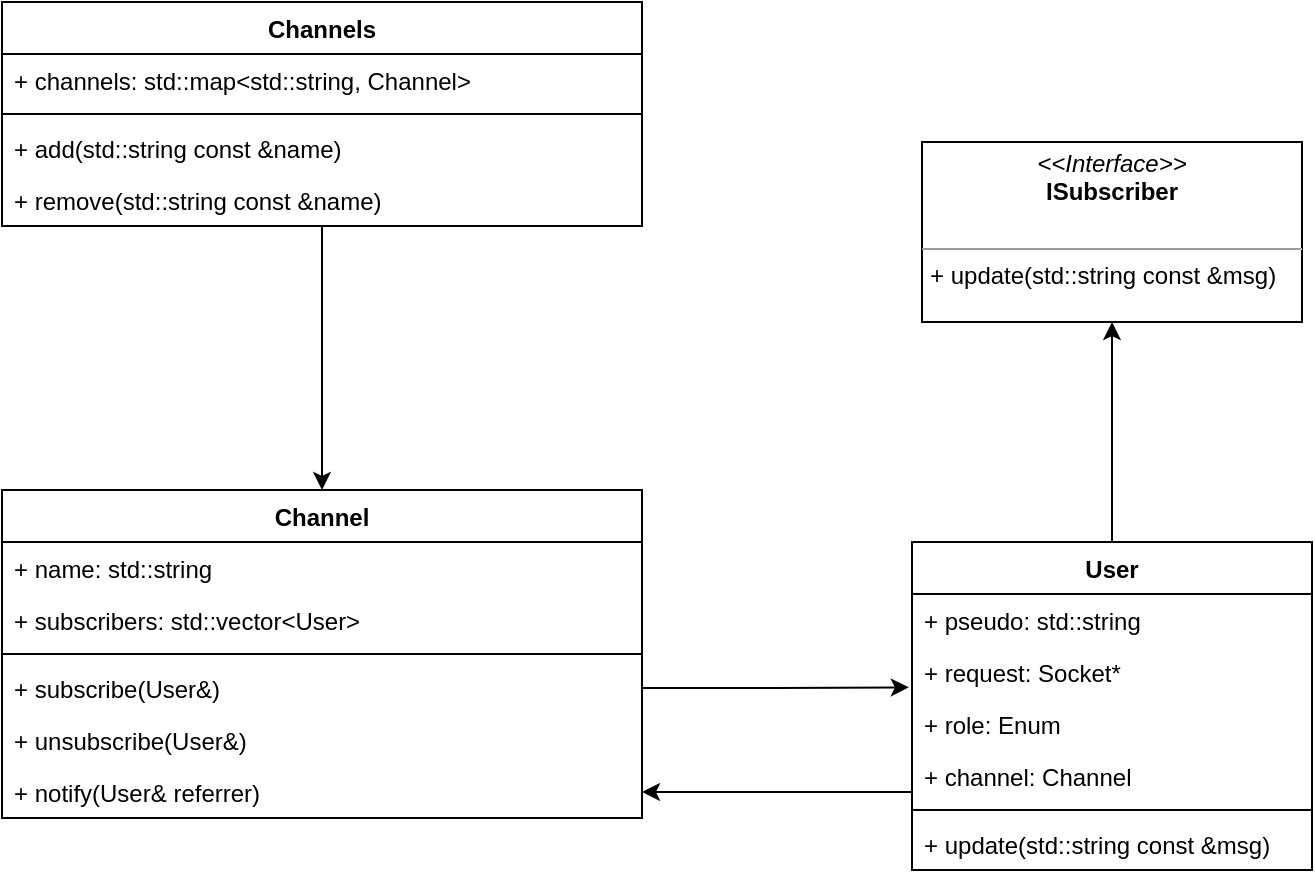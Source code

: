<mxfile version="17.4.0" type="device"><diagram id="C5RBs43oDa-KdzZeNtuy" name="Page-1"><mxGraphModel dx="1231" dy="593" grid="1" gridSize="10" guides="1" tooltips="1" connect="1" arrows="1" fold="1" page="1" pageScale="1" pageWidth="827" pageHeight="1169" math="0" shadow="0"><root><mxCell id="WIyWlLk6GJQsqaUBKTNV-0"/><mxCell id="WIyWlLk6GJQsqaUBKTNV-1" parent="WIyWlLk6GJQsqaUBKTNV-0"/><mxCell id="PDs3yIb6SUpv_xaHeXGB-0" value="Channel" style="swimlane;fontStyle=1;align=center;verticalAlign=top;childLayout=stackLayout;horizontal=1;startSize=26;horizontalStack=0;resizeParent=1;resizeParentMax=0;resizeLast=0;collapsible=1;marginBottom=0;" vertex="1" parent="WIyWlLk6GJQsqaUBKTNV-1"><mxGeometry x="50" y="314" width="320" height="164" as="geometry"/></mxCell><mxCell id="PDs3yIb6SUpv_xaHeXGB-21" value="+ name: std::string" style="text;strokeColor=none;fillColor=none;align=left;verticalAlign=top;spacingLeft=4;spacingRight=4;overflow=hidden;rotatable=0;points=[[0,0.5],[1,0.5]];portConstraint=eastwest;" vertex="1" parent="PDs3yIb6SUpv_xaHeXGB-0"><mxGeometry y="26" width="320" height="26" as="geometry"/></mxCell><mxCell id="PDs3yIb6SUpv_xaHeXGB-1" value="+ subscribers: std::vector&lt;User&gt;" style="text;strokeColor=none;fillColor=none;align=left;verticalAlign=top;spacingLeft=4;spacingRight=4;overflow=hidden;rotatable=0;points=[[0,0.5],[1,0.5]];portConstraint=eastwest;" vertex="1" parent="PDs3yIb6SUpv_xaHeXGB-0"><mxGeometry y="52" width="320" height="26" as="geometry"/></mxCell><mxCell id="PDs3yIb6SUpv_xaHeXGB-2" value="" style="line;strokeWidth=1;fillColor=none;align=left;verticalAlign=middle;spacingTop=-1;spacingLeft=3;spacingRight=3;rotatable=0;labelPosition=right;points=[];portConstraint=eastwest;" vertex="1" parent="PDs3yIb6SUpv_xaHeXGB-0"><mxGeometry y="78" width="320" height="8" as="geometry"/></mxCell><mxCell id="PDs3yIb6SUpv_xaHeXGB-3" value="+ subscribe(User&amp;)" style="text;strokeColor=none;fillColor=none;align=left;verticalAlign=top;spacingLeft=4;spacingRight=4;overflow=hidden;rotatable=0;points=[[0,0.5],[1,0.5]];portConstraint=eastwest;" vertex="1" parent="PDs3yIb6SUpv_xaHeXGB-0"><mxGeometry y="86" width="320" height="26" as="geometry"/></mxCell><mxCell id="PDs3yIb6SUpv_xaHeXGB-15" value="+ unsubscribe(User&amp;)" style="text;strokeColor=none;fillColor=none;align=left;verticalAlign=top;spacingLeft=4;spacingRight=4;overflow=hidden;rotatable=0;points=[[0,0.5],[1,0.5]];portConstraint=eastwest;" vertex="1" parent="PDs3yIb6SUpv_xaHeXGB-0"><mxGeometry y="112" width="320" height="26" as="geometry"/></mxCell><mxCell id="PDs3yIb6SUpv_xaHeXGB-16" value="+ notify(User&amp; referrer)" style="text;strokeColor=none;fillColor=none;align=left;verticalAlign=top;spacingLeft=4;spacingRight=4;overflow=hidden;rotatable=0;points=[[0,0.5],[1,0.5]];portConstraint=eastwest;" vertex="1" parent="PDs3yIb6SUpv_xaHeXGB-0"><mxGeometry y="138" width="320" height="26" as="geometry"/></mxCell><mxCell id="PDs3yIb6SUpv_xaHeXGB-27" style="edgeStyle=orthogonalEdgeStyle;rounded=0;orthogonalLoop=1;jettySize=auto;html=1;entryX=0.5;entryY=1;entryDx=0;entryDy=0;" edge="1" parent="WIyWlLk6GJQsqaUBKTNV-1" source="PDs3yIb6SUpv_xaHeXGB-22" target="PDs3yIb6SUpv_xaHeXGB-38"><mxGeometry relative="1" as="geometry"><mxPoint x="605" y="170" as="targetPoint"/></mxGeometry></mxCell><mxCell id="PDs3yIb6SUpv_xaHeXGB-22" value="User" style="swimlane;fontStyle=1;align=center;verticalAlign=top;childLayout=stackLayout;horizontal=1;startSize=26;horizontalStack=0;resizeParent=1;resizeParentMax=0;resizeLast=0;collapsible=1;marginBottom=0;" vertex="1" parent="WIyWlLk6GJQsqaUBKTNV-1"><mxGeometry x="505" y="340" width="200" height="164" as="geometry"/></mxCell><mxCell id="PDs3yIb6SUpv_xaHeXGB-23" value="+ pseudo: std::string" style="text;strokeColor=none;fillColor=none;align=left;verticalAlign=top;spacingLeft=4;spacingRight=4;overflow=hidden;rotatable=0;points=[[0,0.5],[1,0.5]];portConstraint=eastwest;" vertex="1" parent="PDs3yIb6SUpv_xaHeXGB-22"><mxGeometry y="26" width="200" height="26" as="geometry"/></mxCell><mxCell id="PDs3yIb6SUpv_xaHeXGB-26" value="+ request: Socket*" style="text;strokeColor=none;fillColor=none;align=left;verticalAlign=top;spacingLeft=4;spacingRight=4;overflow=hidden;rotatable=0;points=[[0,0.5],[1,0.5]];portConstraint=eastwest;" vertex="1" parent="PDs3yIb6SUpv_xaHeXGB-22"><mxGeometry y="52" width="200" height="26" as="geometry"/></mxCell><mxCell id="PDs3yIb6SUpv_xaHeXGB-37" value="+ role: Enum" style="text;strokeColor=none;fillColor=none;align=left;verticalAlign=top;spacingLeft=4;spacingRight=4;overflow=hidden;rotatable=0;points=[[0,0.5],[1,0.5]];portConstraint=eastwest;" vertex="1" parent="PDs3yIb6SUpv_xaHeXGB-22"><mxGeometry y="78" width="200" height="26" as="geometry"/></mxCell><mxCell id="PDs3yIb6SUpv_xaHeXGB-43" value="+ channel: Channel" style="text;strokeColor=none;fillColor=none;align=left;verticalAlign=top;spacingLeft=4;spacingRight=4;overflow=hidden;rotatable=0;points=[[0,0.5],[1,0.5]];portConstraint=eastwest;" vertex="1" parent="PDs3yIb6SUpv_xaHeXGB-22"><mxGeometry y="104" width="200" height="26" as="geometry"/></mxCell><mxCell id="PDs3yIb6SUpv_xaHeXGB-24" value="" style="line;strokeWidth=1;fillColor=none;align=left;verticalAlign=middle;spacingTop=-1;spacingLeft=3;spacingRight=3;rotatable=0;labelPosition=right;points=[];portConstraint=eastwest;" vertex="1" parent="PDs3yIb6SUpv_xaHeXGB-22"><mxGeometry y="130" width="200" height="8" as="geometry"/></mxCell><mxCell id="PDs3yIb6SUpv_xaHeXGB-25" value="+ update(std::string const &amp;msg)" style="text;strokeColor=none;fillColor=none;align=left;verticalAlign=top;spacingLeft=4;spacingRight=4;overflow=hidden;rotatable=0;points=[[0,0.5],[1,0.5]];portConstraint=eastwest;" vertex="1" parent="PDs3yIb6SUpv_xaHeXGB-22"><mxGeometry y="138" width="200" height="26" as="geometry"/></mxCell><mxCell id="PDs3yIb6SUpv_xaHeXGB-29" style="edgeStyle=orthogonalEdgeStyle;rounded=0;orthogonalLoop=1;jettySize=auto;html=1;entryX=-0.008;entryY=0.795;entryDx=0;entryDy=0;entryPerimeter=0;" edge="1" parent="WIyWlLk6GJQsqaUBKTNV-1" source="PDs3yIb6SUpv_xaHeXGB-3" target="PDs3yIb6SUpv_xaHeXGB-26"><mxGeometry relative="1" as="geometry"/></mxCell><mxCell id="PDs3yIb6SUpv_xaHeXGB-42" style="edgeStyle=orthogonalEdgeStyle;rounded=0;orthogonalLoop=1;jettySize=auto;html=1;entryX=0.5;entryY=0;entryDx=0;entryDy=0;" edge="1" parent="WIyWlLk6GJQsqaUBKTNV-1" source="PDs3yIb6SUpv_xaHeXGB-30" target="PDs3yIb6SUpv_xaHeXGB-0"><mxGeometry relative="1" as="geometry"/></mxCell><mxCell id="PDs3yIb6SUpv_xaHeXGB-30" value="Channels" style="swimlane;fontStyle=1;align=center;verticalAlign=top;childLayout=stackLayout;horizontal=1;startSize=26;horizontalStack=0;resizeParent=1;resizeParentMax=0;resizeLast=0;collapsible=1;marginBottom=0;" vertex="1" parent="WIyWlLk6GJQsqaUBKTNV-1"><mxGeometry x="50" y="70" width="320" height="112" as="geometry"/></mxCell><mxCell id="PDs3yIb6SUpv_xaHeXGB-32" value="+ channels: std::map&lt;std::string, Channel&gt;" style="text;strokeColor=none;fillColor=none;align=left;verticalAlign=top;spacingLeft=4;spacingRight=4;overflow=hidden;rotatable=0;points=[[0,0.5],[1,0.5]];portConstraint=eastwest;" vertex="1" parent="PDs3yIb6SUpv_xaHeXGB-30"><mxGeometry y="26" width="320" height="26" as="geometry"/></mxCell><mxCell id="PDs3yIb6SUpv_xaHeXGB-33" value="" style="line;strokeWidth=1;fillColor=none;align=left;verticalAlign=middle;spacingTop=-1;spacingLeft=3;spacingRight=3;rotatable=0;labelPosition=right;points=[];portConstraint=eastwest;" vertex="1" parent="PDs3yIb6SUpv_xaHeXGB-30"><mxGeometry y="52" width="320" height="8" as="geometry"/></mxCell><mxCell id="PDs3yIb6SUpv_xaHeXGB-36" value="+ add(std::string const &amp;name)" style="text;strokeColor=none;fillColor=none;align=left;verticalAlign=top;spacingLeft=4;spacingRight=4;overflow=hidden;rotatable=0;points=[[0,0.5],[1,0.5]];portConstraint=eastwest;" vertex="1" parent="PDs3yIb6SUpv_xaHeXGB-30"><mxGeometry y="60" width="320" height="26" as="geometry"/></mxCell><mxCell id="PDs3yIb6SUpv_xaHeXGB-41" value="+ remove(std::string const &amp;name)" style="text;strokeColor=none;fillColor=none;align=left;verticalAlign=top;spacingLeft=4;spacingRight=4;overflow=hidden;rotatable=0;points=[[0,0.5],[1,0.5]];portConstraint=eastwest;" vertex="1" parent="PDs3yIb6SUpv_xaHeXGB-30"><mxGeometry y="86" width="320" height="26" as="geometry"/></mxCell><mxCell id="PDs3yIb6SUpv_xaHeXGB-38" value="&lt;p style=&quot;margin: 0px ; margin-top: 4px ; text-align: center&quot;&gt;&lt;i&gt;&amp;lt;&amp;lt;Interface&amp;gt;&amp;gt;&lt;/i&gt;&lt;br&gt;&lt;b&gt;ISubscriber&lt;/b&gt;&lt;/p&gt;&lt;br&gt;&lt;hr size=&quot;1&quot;&gt;&lt;p style=&quot;margin: 0px ; margin-left: 4px&quot;&gt;+ update(std::string const &amp;amp;msg)&lt;/p&gt;" style="verticalAlign=top;align=left;overflow=fill;fontSize=12;fontFamily=Helvetica;html=1;" vertex="1" parent="WIyWlLk6GJQsqaUBKTNV-1"><mxGeometry x="510" y="140" width="190" height="90" as="geometry"/></mxCell><mxCell id="PDs3yIb6SUpv_xaHeXGB-44" style="edgeStyle=orthogonalEdgeStyle;rounded=0;orthogonalLoop=1;jettySize=auto;html=1;entryX=1;entryY=0.5;entryDx=0;entryDy=0;" edge="1" parent="WIyWlLk6GJQsqaUBKTNV-1" source="PDs3yIb6SUpv_xaHeXGB-43" target="PDs3yIb6SUpv_xaHeXGB-16"><mxGeometry relative="1" as="geometry"><Array as="points"><mxPoint x="470" y="465"/><mxPoint x="470" y="465"/></Array></mxGeometry></mxCell></root></mxGraphModel></diagram></mxfile>
